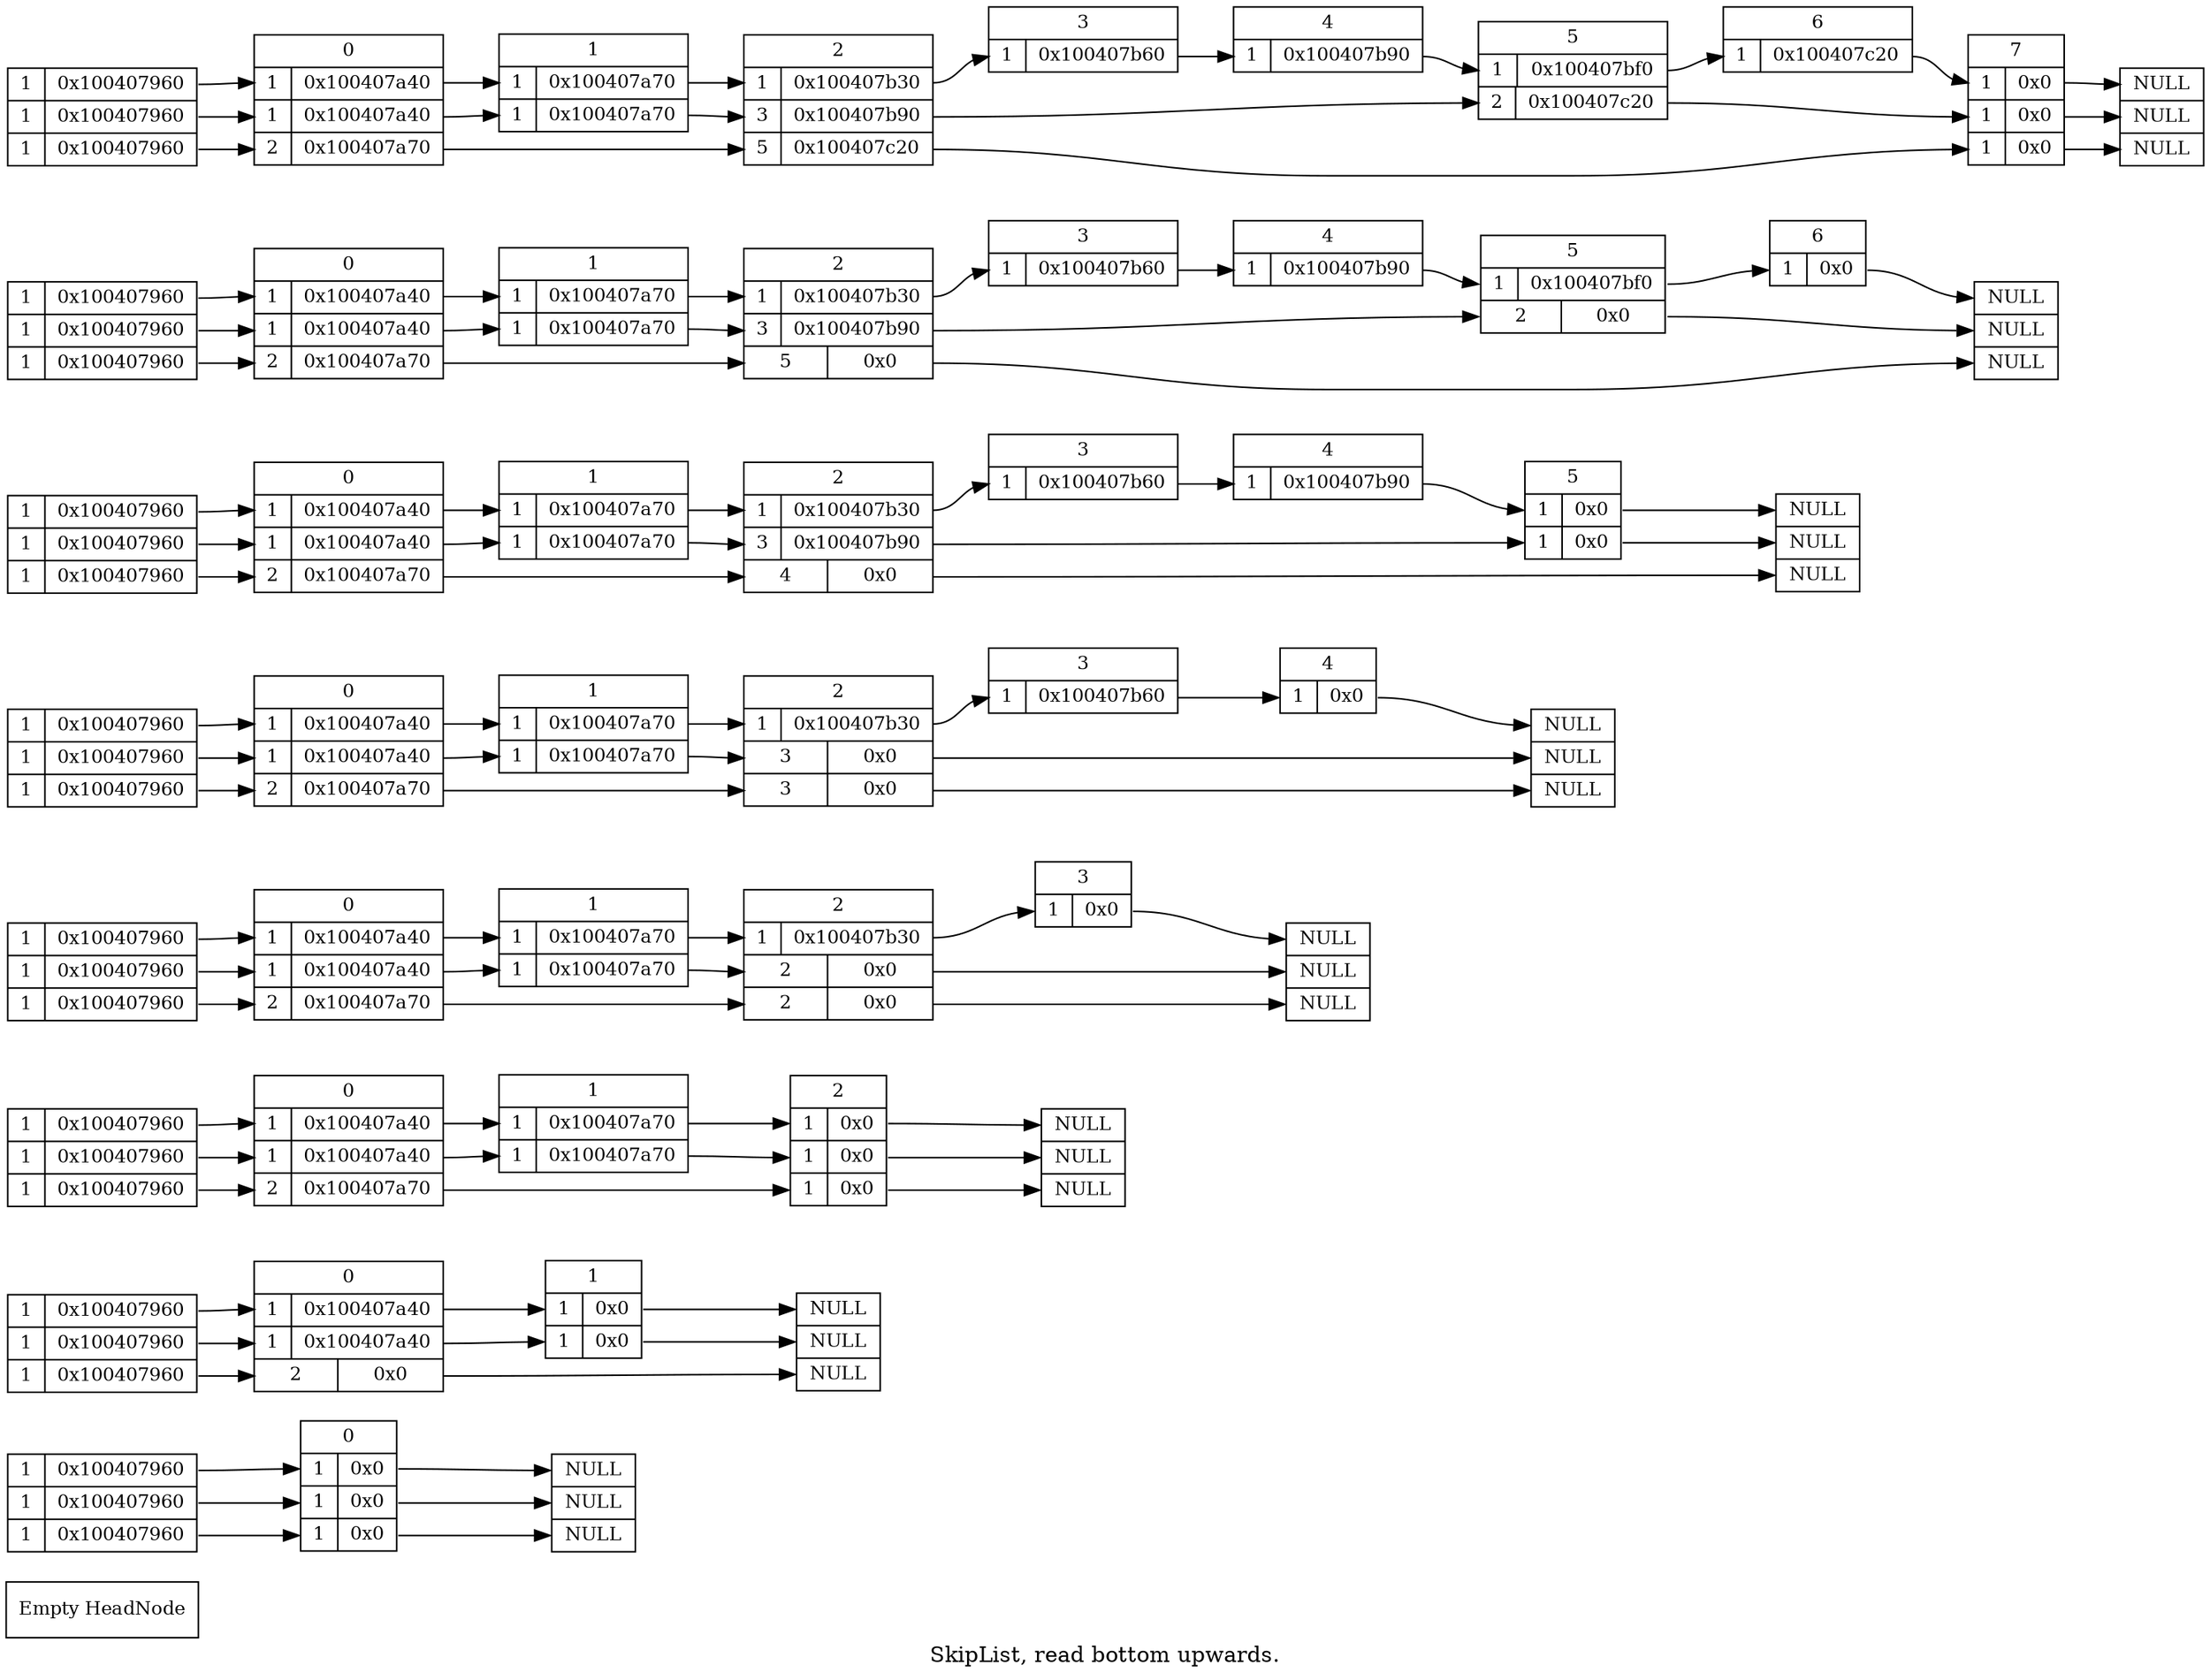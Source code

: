 # doc_insert
digraph SkipList {
label = "SkipList, read bottom upwards."
graph [rankdir = "LR"];
node [fontsize = "12" shape = "ellipse"];
edge [];
"HeadNode" [
label = "Empty HeadNode"
shape = "record"
];
"HeadNode1" [
label = "{ 1 | <f0> 0x100407960} | { 1 | <f1> 0x100407960} | { 1 | <f2> 0x100407960}"
shape = "record"
];
"node10x0" [label = "<w1> NULL | <w2> NULL | <w3> NULL" shape = "record"];
"HeadNode1":f0 -> "node10x100407960":w1 [];
"HeadNode1":f1 -> "node10x100407960":w2 [];
"HeadNode1":f2 -> "node10x100407960":w3 [];
"node10x100407960" [
label = "<f0> 0 | { <w1> 1 | <f1> 0x0 } | { <w2> 1 | <f2> 0x0 } | { <w3> 1 | <f3> 0x0 }"
shape = "record"
];
"node10x100407960":f1 -> "node10x0":w1 [];
"node10x100407960":f2 -> "node10x0":w2 [];
"node10x100407960":f3 -> "node10x0":w3 [];
"HeadNode2" [
label = "{ 1 | <f0> 0x100407960} | { 1 | <f1> 0x100407960} | { 1 | <f2> 0x100407960}"
shape = "record"
];
"node20x0" [label = "<w1> NULL | <w2> NULL | <w3> NULL" shape = "record"];
"HeadNode2":f0 -> "node20x100407960":w1 [];
"HeadNode2":f1 -> "node20x100407960":w2 [];
"HeadNode2":f2 -> "node20x100407960":w3 [];
"node20x100407960" [
label = "<f0> 0 | { <w1> 1 | <f1> 0x100407a40 } | { <w2> 1 | <f2> 0x100407a40 } | { <w3> 2 | <f3> 0x0 }"
shape = "record"
];
"node20x100407960":f1 -> "node20x100407a40":w1 [];
"node20x100407960":f2 -> "node20x100407a40":w2 [];
"node20x100407960":f3 -> "node20x0":w3 [];
"node20x100407a40" [
label = "<f0> 1 | { <w1> 1 | <f1> 0x0 } | { <w2> 1 | <f2> 0x0 }"
shape = "record"
];
"node20x100407a40":f1 -> "node20x0":w1 [];
"node20x100407a40":f2 -> "node20x0":w2 [];
"HeadNode3" [
label = "{ 1 | <f0> 0x100407960} | { 1 | <f1> 0x100407960} | { 1 | <f2> 0x100407960}"
shape = "record"
];
"node30x0" [label = "<w1> NULL | <w2> NULL | <w3> NULL" shape = "record"];
"HeadNode3":f0 -> "node30x100407960":w1 [];
"HeadNode3":f1 -> "node30x100407960":w2 [];
"HeadNode3":f2 -> "node30x100407960":w3 [];
"node30x100407960" [
label = "<f0> 0 | { <w1> 1 | <f1> 0x100407a40 } | { <w2> 1 | <f2> 0x100407a40 } | { <w3> 2 | <f3> 0x100407a70 }"
shape = "record"
];
"node30x100407960":f1 -> "node30x100407a40":w1 [];
"node30x100407960":f2 -> "node30x100407a40":w2 [];
"node30x100407960":f3 -> "node30x100407a70":w3 [];
"node30x100407a40" [
label = "<f0> 1 | { <w1> 1 | <f1> 0x100407a70 } | { <w2> 1 | <f2> 0x100407a70 }"
shape = "record"
];
"node30x100407a40":f1 -> "node30x100407a70":w1 [];
"node30x100407a40":f2 -> "node30x100407a70":w2 [];
"node30x100407a70" [
label = "<f0> 2 | { <w1> 1 | <f1> 0x0 } | { <w2> 1 | <f2> 0x0 } | { <w3> 1 | <f3> 0x0 }"
shape = "record"
];
"node30x100407a70":f1 -> "node30x0":w1 [];
"node30x100407a70":f2 -> "node30x0":w2 [];
"node30x100407a70":f3 -> "node30x0":w3 [];
"HeadNode4" [
label = "{ 1 | <f0> 0x100407960} | { 1 | <f1> 0x100407960} | { 1 | <f2> 0x100407960}"
shape = "record"
];
"node40x0" [label = "<w1> NULL | <w2> NULL | <w3> NULL" shape = "record"];
"HeadNode4":f0 -> "node40x100407960":w1 [];
"HeadNode4":f1 -> "node40x100407960":w2 [];
"HeadNode4":f2 -> "node40x100407960":w3 [];
"node40x100407960" [
label = "<f0> 0 | { <w1> 1 | <f1> 0x100407a40 } | { <w2> 1 | <f2> 0x100407a40 } | { <w3> 2 | <f3> 0x100407a70 }"
shape = "record"
];
"node40x100407960":f1 -> "node40x100407a40":w1 [];
"node40x100407960":f2 -> "node40x100407a40":w2 [];
"node40x100407960":f3 -> "node40x100407a70":w3 [];
"node40x100407a40" [
label = "<f0> 1 | { <w1> 1 | <f1> 0x100407a70 } | { <w2> 1 | <f2> 0x100407a70 }"
shape = "record"
];
"node40x100407a40":f1 -> "node40x100407a70":w1 [];
"node40x100407a40":f2 -> "node40x100407a70":w2 [];
"node40x100407a70" [
label = "<f0> 2 | { <w1> 1 | <f1> 0x100407b30 } | { <w2> 2 | <f2> 0x0 } | { <w3> 2 | <f3> 0x0 }"
shape = "record"
];
"node40x100407a70":f1 -> "node40x100407b30":w1 [];
"node40x100407a70":f2 -> "node40x0":w2 [];
"node40x100407a70":f3 -> "node40x0":w3 [];
"node40x100407b30" [
label = "<f0> 3 | { <w1> 1 | <f1> 0x0 }"
shape = "record"
];
"node40x100407b30":f1 -> "node40x0":w1 [];
"HeadNode5" [
label = "{ 1 | <f0> 0x100407960} | { 1 | <f1> 0x100407960} | { 1 | <f2> 0x100407960}"
shape = "record"
];
"node50x0" [label = "<w1> NULL | <w2> NULL | <w3> NULL" shape = "record"];
"HeadNode5":f0 -> "node50x100407960":w1 [];
"HeadNode5":f1 -> "node50x100407960":w2 [];
"HeadNode5":f2 -> "node50x100407960":w3 [];
"node50x100407960" [
label = "<f0> 0 | { <w1> 1 | <f1> 0x100407a40 } | { <w2> 1 | <f2> 0x100407a40 } | { <w3> 2 | <f3> 0x100407a70 }"
shape = "record"
];
"node50x100407960":f1 -> "node50x100407a40":w1 [];
"node50x100407960":f2 -> "node50x100407a40":w2 [];
"node50x100407960":f3 -> "node50x100407a70":w3 [];
"node50x100407a40" [
label = "<f0> 1 | { <w1> 1 | <f1> 0x100407a70 } | { <w2> 1 | <f2> 0x100407a70 }"
shape = "record"
];
"node50x100407a40":f1 -> "node50x100407a70":w1 [];
"node50x100407a40":f2 -> "node50x100407a70":w2 [];
"node50x100407a70" [
label = "<f0> 2 | { <w1> 1 | <f1> 0x100407b30 } | { <w2> 3 | <f2> 0x0 } | { <w3> 3 | <f3> 0x0 }"
shape = "record"
];
"node50x100407a70":f1 -> "node50x100407b30":w1 [];
"node50x100407a70":f2 -> "node50x0":w2 [];
"node50x100407a70":f3 -> "node50x0":w3 [];
"node50x100407b30" [
label = "<f0> 3 | { <w1> 1 | <f1> 0x100407b60 }"
shape = "record"
];
"node50x100407b30":f1 -> "node50x100407b60":w1 [];
"node50x100407b60" [
label = "<f0> 4 | { <w1> 1 | <f1> 0x0 }"
shape = "record"
];
"node50x100407b60":f1 -> "node50x0":w1 [];
"HeadNode6" [
label = "{ 1 | <f0> 0x100407960} | { 1 | <f1> 0x100407960} | { 1 | <f2> 0x100407960}"
shape = "record"
];
"node60x0" [label = "<w1> NULL | <w2> NULL | <w3> NULL" shape = "record"];
"HeadNode6":f0 -> "node60x100407960":w1 [];
"HeadNode6":f1 -> "node60x100407960":w2 [];
"HeadNode6":f2 -> "node60x100407960":w3 [];
"node60x100407960" [
label = "<f0> 0 | { <w1> 1 | <f1> 0x100407a40 } | { <w2> 1 | <f2> 0x100407a40 } | { <w3> 2 | <f3> 0x100407a70 }"
shape = "record"
];
"node60x100407960":f1 -> "node60x100407a40":w1 [];
"node60x100407960":f2 -> "node60x100407a40":w2 [];
"node60x100407960":f3 -> "node60x100407a70":w3 [];
"node60x100407a40" [
label = "<f0> 1 | { <w1> 1 | <f1> 0x100407a70 } | { <w2> 1 | <f2> 0x100407a70 }"
shape = "record"
];
"node60x100407a40":f1 -> "node60x100407a70":w1 [];
"node60x100407a40":f2 -> "node60x100407a70":w2 [];
"node60x100407a70" [
label = "<f0> 2 | { <w1> 1 | <f1> 0x100407b30 } | { <w2> 3 | <f2> 0x100407b90 } | { <w3> 4 | <f3> 0x0 }"
shape = "record"
];
"node60x100407a70":f1 -> "node60x100407b30":w1 [];
"node60x100407a70":f2 -> "node60x100407b90":w2 [];
"node60x100407a70":f3 -> "node60x0":w3 [];
"node60x100407b30" [
label = "<f0> 3 | { <w1> 1 | <f1> 0x100407b60 }"
shape = "record"
];
"node60x100407b30":f1 -> "node60x100407b60":w1 [];
"node60x100407b60" [
label = "<f0> 4 | { <w1> 1 | <f1> 0x100407b90 }"
shape = "record"
];
"node60x100407b60":f1 -> "node60x100407b90":w1 [];
"node60x100407b90" [
label = "<f0> 5 | { <w1> 1 | <f1> 0x0 } | { <w2> 1 | <f2> 0x0 }"
shape = "record"
];
"node60x100407b90":f1 -> "node60x0":w1 [];
"node60x100407b90":f2 -> "node60x0":w2 [];
"HeadNode7" [
label = "{ 1 | <f0> 0x100407960} | { 1 | <f1> 0x100407960} | { 1 | <f2> 0x100407960}"
shape = "record"
];
"node70x0" [label = "<w1> NULL | <w2> NULL | <w3> NULL" shape = "record"];
"HeadNode7":f0 -> "node70x100407960":w1 [];
"HeadNode7":f1 -> "node70x100407960":w2 [];
"HeadNode7":f2 -> "node70x100407960":w3 [];
"node70x100407960" [
label = "<f0> 0 | { <w1> 1 | <f1> 0x100407a40 } | { <w2> 1 | <f2> 0x100407a40 } | { <w3> 2 | <f3> 0x100407a70 }"
shape = "record"
];
"node70x100407960":f1 -> "node70x100407a40":w1 [];
"node70x100407960":f2 -> "node70x100407a40":w2 [];
"node70x100407960":f3 -> "node70x100407a70":w3 [];
"node70x100407a40" [
label = "<f0> 1 | { <w1> 1 | <f1> 0x100407a70 } | { <w2> 1 | <f2> 0x100407a70 }"
shape = "record"
];
"node70x100407a40":f1 -> "node70x100407a70":w1 [];
"node70x100407a40":f2 -> "node70x100407a70":w2 [];
"node70x100407a70" [
label = "<f0> 2 | { <w1> 1 | <f1> 0x100407b30 } | { <w2> 3 | <f2> 0x100407b90 } | { <w3> 5 | <f3> 0x0 }"
shape = "record"
];
"node70x100407a70":f1 -> "node70x100407b30":w1 [];
"node70x100407a70":f2 -> "node70x100407b90":w2 [];
"node70x100407a70":f3 -> "node70x0":w3 [];
"node70x100407b30" [
label = "<f0> 3 | { <w1> 1 | <f1> 0x100407b60 }"
shape = "record"
];
"node70x100407b30":f1 -> "node70x100407b60":w1 [];
"node70x100407b60" [
label = "<f0> 4 | { <w1> 1 | <f1> 0x100407b90 }"
shape = "record"
];
"node70x100407b60":f1 -> "node70x100407b90":w1 [];
"node70x100407b90" [
label = "<f0> 5 | { <w1> 1 | <f1> 0x100407bf0 } | { <w2> 2 | <f2> 0x0 }"
shape = "record"
];
"node70x100407b90":f1 -> "node70x100407bf0":w1 [];
"node70x100407b90":f2 -> "node70x0":w2 [];
"node70x100407bf0" [
label = "<f0> 6 | { <w1> 1 | <f1> 0x0 }"
shape = "record"
];
"node70x100407bf0":f1 -> "node70x0":w1 [];
"HeadNode8" [
label = "{ 1 | <f0> 0x100407960} | { 1 | <f1> 0x100407960} | { 1 | <f2> 0x100407960}"
shape = "record"
];
"node80x0" [label = "<w1> NULL | <w2> NULL | <w3> NULL" shape = "record"];
"HeadNode8":f0 -> "node80x100407960":w1 [];
"HeadNode8":f1 -> "node80x100407960":w2 [];
"HeadNode8":f2 -> "node80x100407960":w3 [];
"node80x100407960" [
label = "<f0> 0 | { <w1> 1 | <f1> 0x100407a40 } | { <w2> 1 | <f2> 0x100407a40 } | { <w3> 2 | <f3> 0x100407a70 }"
shape = "record"
];
"node80x100407960":f1 -> "node80x100407a40":w1 [];
"node80x100407960":f2 -> "node80x100407a40":w2 [];
"node80x100407960":f3 -> "node80x100407a70":w3 [];
"node80x100407a40" [
label = "<f0> 1 | { <w1> 1 | <f1> 0x100407a70 } | { <w2> 1 | <f2> 0x100407a70 }"
shape = "record"
];
"node80x100407a40":f1 -> "node80x100407a70":w1 [];
"node80x100407a40":f2 -> "node80x100407a70":w2 [];
"node80x100407a70" [
label = "<f0> 2 | { <w1> 1 | <f1> 0x100407b30 } | { <w2> 3 | <f2> 0x100407b90 } | { <w3> 5 | <f3> 0x100407c20 }"
shape = "record"
];
"node80x100407a70":f1 -> "node80x100407b30":w1 [];
"node80x100407a70":f2 -> "node80x100407b90":w2 [];
"node80x100407a70":f3 -> "node80x100407c20":w3 [];
"node80x100407b30" [
label = "<f0> 3 | { <w1> 1 | <f1> 0x100407b60 }"
shape = "record"
];
"node80x100407b30":f1 -> "node80x100407b60":w1 [];
"node80x100407b60" [
label = "<f0> 4 | { <w1> 1 | <f1> 0x100407b90 }"
shape = "record"
];
"node80x100407b60":f1 -> "node80x100407b90":w1 [];
"node80x100407b90" [
label = "<f0> 5 | { <w1> 1 | <f1> 0x100407bf0 } | { <w2> 2 | <f2> 0x100407c20 }"
shape = "record"
];
"node80x100407b90":f1 -> "node80x100407bf0":w1 [];
"node80x100407b90":f2 -> "node80x100407c20":w2 [];
"node80x100407bf0" [
label = "<f0> 6 | { <w1> 1 | <f1> 0x100407c20 }"
shape = "record"
];
"node80x100407bf0":f1 -> "node80x100407c20":w1 [];
"node80x100407c20" [
label = "<f0> 7 | { <w1> 1 | <f1> 0x0 } | { <w2> 1 | <f2> 0x0 } | { <w3> 1 | <f3> 0x0 }"
shape = "record"
];
"node80x100407c20":f1 -> "node80x0":w1 [];
"node80x100407c20":f2 -> "node80x0":w2 [];
"node80x100407c20":f3 -> "node80x0":w3 [];
}
